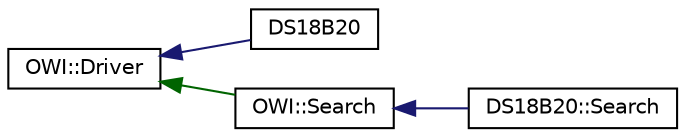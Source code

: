 digraph "Graphical Class Hierarchy"
{
  edge [fontname="Helvetica",fontsize="10",labelfontname="Helvetica",labelfontsize="10"];
  node [fontname="Helvetica",fontsize="10",shape=record];
  rankdir="LR";
  Node1 [label="OWI::Driver",height=0.2,width=0.4,color="black", fillcolor="white", style="filled",URL="$d8/dd3/classOWI_1_1Driver.html"];
  Node1 -> Node2 [dir="back",color="midnightblue",fontsize="10",style="solid",fontname="Helvetica"];
  Node2 [label="DS18B20",height=0.2,width=0.4,color="black", fillcolor="white", style="filled",URL="$da/dc6/classDS18B20.html"];
  Node1 -> Node3 [dir="back",color="darkgreen",fontsize="10",style="solid",fontname="Helvetica"];
  Node3 [label="OWI::Search",height=0.2,width=0.4,color="black", fillcolor="white", style="filled",URL="$d6/d5f/classOWI_1_1Search.html"];
  Node3 -> Node4 [dir="back",color="midnightblue",fontsize="10",style="solid",fontname="Helvetica"];
  Node4 [label="DS18B20::Search",height=0.2,width=0.4,color="black", fillcolor="white", style="filled",URL="$d7/d3e/classDS18B20_1_1Search.html"];
}
